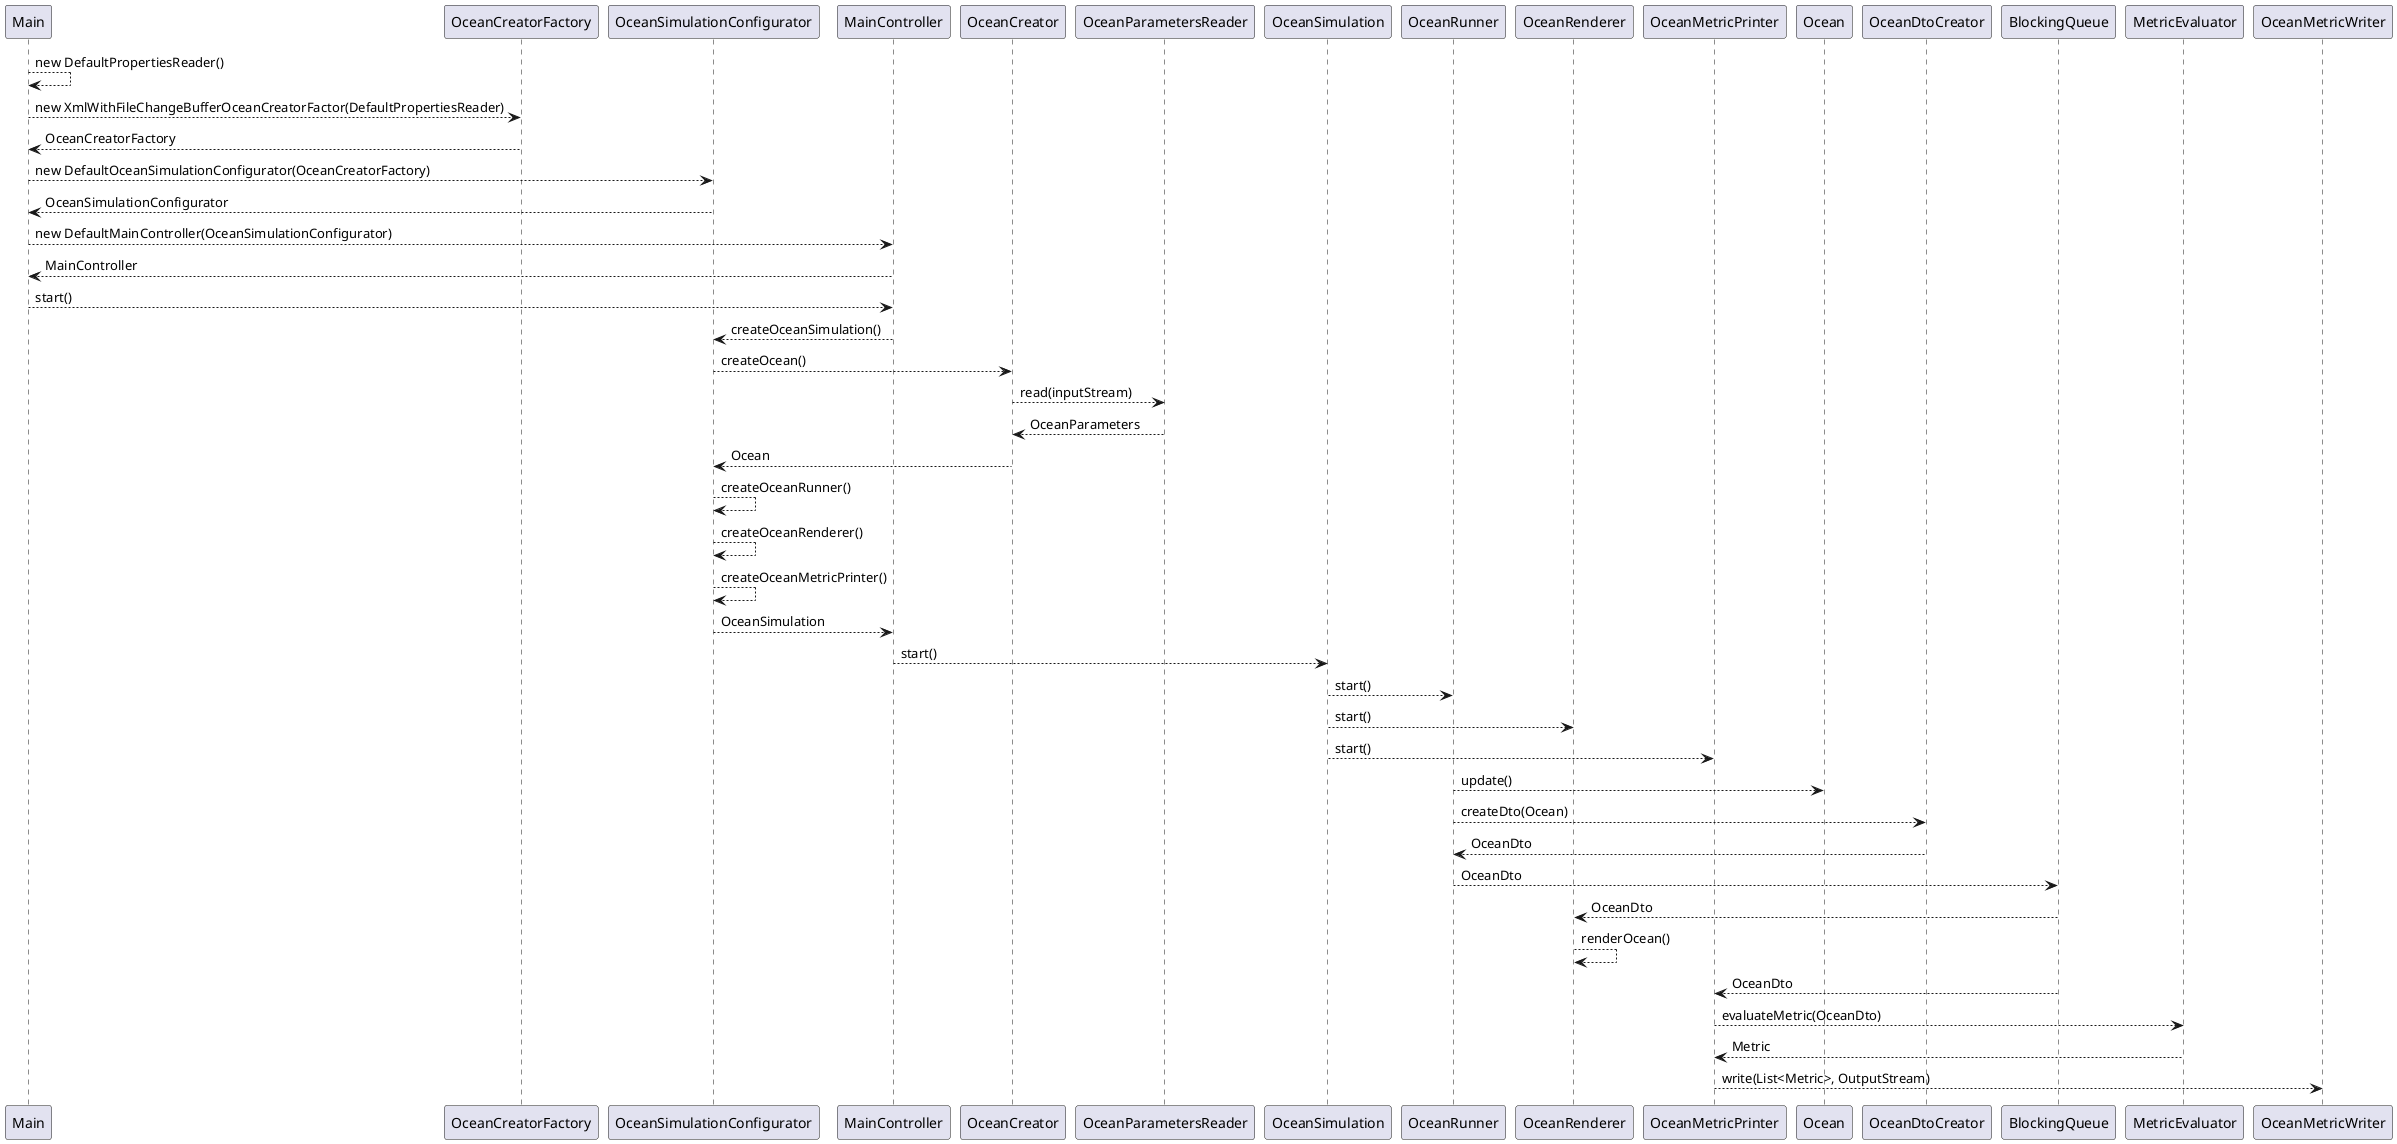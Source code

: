 @startuml
Main --> Main : new DefaultPropertiesReader()
Main --> OceanCreatorFactory : new XmlWithFileChangeBufferOceanCreatorFactor(DefaultPropertiesReader)
OceanCreatorFactory --> Main : OceanCreatorFactory
Main --> OceanSimulationConfigurator : new DefaultOceanSimulationConfigurator(OceanCreatorFactory)
OceanSimulationConfigurator --> Main : OceanSimulationConfigurator
Main --> MainController : new DefaultMainController(OceanSimulationConfigurator)
MainController --> Main : MainController
Main --> MainController : start()
MainController --> OceanSimulationConfigurator : createOceanSimulation()
OceanSimulationConfigurator --> OceanCreator : createOcean()
OceanCreator --> OceanParametersReader : read(inputStream)
OceanParametersReader --> OceanCreator : OceanParameters
OceanCreator --> OceanSimulationConfigurator : Ocean
OceanSimulationConfigurator --> OceanSimulationConfigurator : createOceanRunner()
OceanSimulationConfigurator --> OceanSimulationConfigurator : createOceanRenderer()
OceanSimulationConfigurator --> OceanSimulationConfigurator : createOceanMetricPrinter()
OceanSimulationConfigurator --> MainController : OceanSimulation
MainController --> OceanSimulation : start()
OceanSimulation --> OceanRunner : start()
OceanSimulation --> OceanRenderer : start()
OceanSimulation --> OceanMetricPrinter : start()
OceanRunner --> Ocean : update()
OceanRunner --> OceanDtoCreator : createDto(Ocean)
OceanDtoCreator --> OceanRunner : OceanDto
OceanRunner --> BlockingQueue : OceanDto
BlockingQueue --> OceanRenderer : OceanDto
OceanRenderer --> OceanRenderer : renderOcean()
BlockingQueue --> OceanMetricPrinter : OceanDto
OceanMetricPrinter --> MetricEvaluator : evaluateMetric(OceanDto)
MetricEvaluator --> OceanMetricPrinter : Metric
OceanMetricPrinter --> OceanMetricWriter : write(List<Metric>, OutputStream)
@enduml